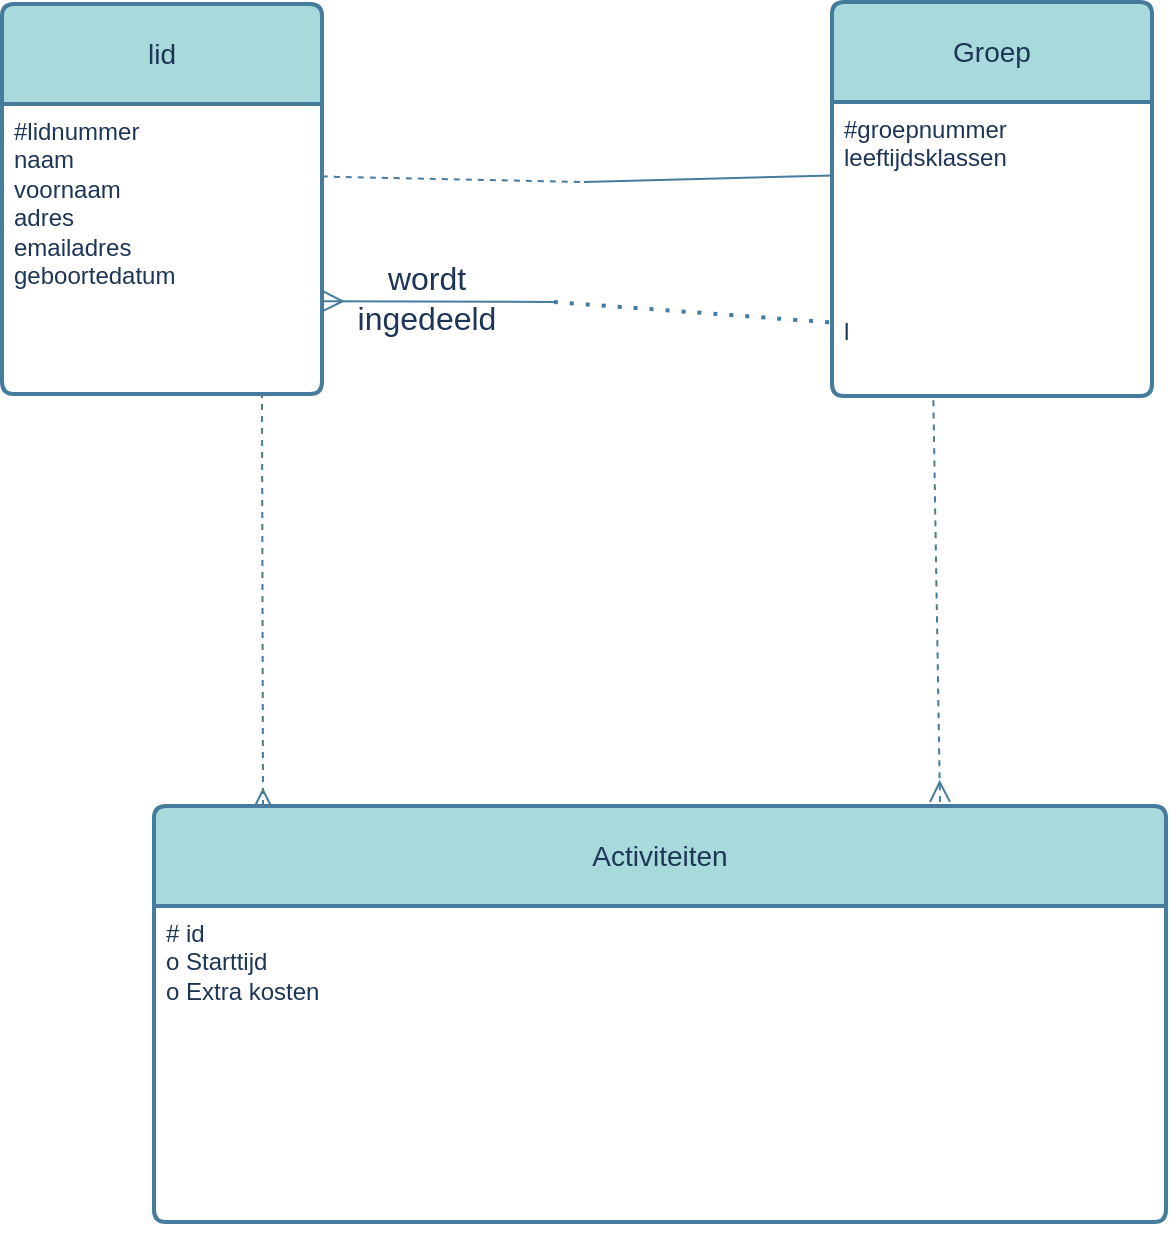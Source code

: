 <mxfile version="24.7.17">
  <diagram name="Pagina-1" id="tKlv_aYvavMVhTi5Xjcr">
    <mxGraphModel dx="2459" dy="1180" grid="0" gridSize="10" guides="1" tooltips="1" connect="1" arrows="1" fold="1" page="0" pageScale="1" pageWidth="827" pageHeight="1169" math="0" shadow="0">
      <root>
        <mxCell id="0" />
        <mxCell id="1" parent="0" />
        <mxCell id="L-B4f1CYVOCGV4HDnYcK-4" value="lid" style="swimlane;childLayout=stackLayout;horizontal=1;startSize=50;horizontalStack=0;rounded=1;fontSize=14;fontStyle=0;strokeWidth=2;resizeParent=0;resizeLast=1;shadow=0;dashed=0;align=center;arcSize=4;whiteSpace=wrap;html=1;labelBackgroundColor=none;fillColor=#A8DADC;strokeColor=#457B9D;fontColor=#1D3557;" vertex="1" parent="1">
          <mxGeometry x="-864" y="-136" width="160" height="195" as="geometry" />
        </mxCell>
        <mxCell id="L-B4f1CYVOCGV4HDnYcK-5" value="#lidnummer&lt;div&gt;naam&lt;/div&gt;&lt;div&gt;voornaam&lt;/div&gt;&lt;div&gt;adres&lt;/div&gt;&lt;div&gt;emailadres&lt;/div&gt;&lt;div&gt;geboortedatum&lt;br&gt;&lt;br&gt;&lt;/div&gt;" style="align=left;strokeColor=none;fillColor=none;spacingLeft=4;fontSize=12;verticalAlign=top;resizable=0;rotatable=0;part=1;html=1;labelBackgroundColor=none;fontColor=#1D3557;" vertex="1" parent="L-B4f1CYVOCGV4HDnYcK-4">
          <mxGeometry y="50" width="160" height="145" as="geometry" />
        </mxCell>
        <mxCell id="L-B4f1CYVOCGV4HDnYcK-7" value="Groep" style="swimlane;childLayout=stackLayout;horizontal=1;startSize=50;horizontalStack=0;rounded=1;fontSize=14;fontStyle=0;strokeWidth=2;resizeParent=0;resizeLast=1;shadow=0;dashed=0;align=center;arcSize=4;whiteSpace=wrap;html=1;labelBackgroundColor=none;fillColor=#A8DADC;strokeColor=#457B9D;fontColor=#1D3557;" vertex="1" parent="1">
          <mxGeometry x="-449" y="-137" width="160" height="197" as="geometry" />
        </mxCell>
        <mxCell id="L-B4f1CYVOCGV4HDnYcK-8" value="&lt;div&gt;#groepnummer&lt;/div&gt;leeftijdsklassen&lt;div&gt;&lt;br&gt;&lt;/div&gt;&lt;div&gt;&lt;br&gt;&lt;/div&gt;&lt;div&gt;&lt;br&gt;&lt;/div&gt;&lt;div&gt;&lt;br&gt;&lt;/div&gt;&lt;div&gt;&lt;br&gt;&lt;/div&gt;&lt;div&gt;l&lt;/div&gt;" style="align=left;strokeColor=none;fillColor=none;spacingLeft=4;fontSize=12;verticalAlign=top;resizable=0;rotatable=0;part=1;html=1;labelBackgroundColor=none;fontColor=#1D3557;" vertex="1" parent="L-B4f1CYVOCGV4HDnYcK-7">
          <mxGeometry y="50" width="160" height="147" as="geometry" />
        </mxCell>
        <mxCell id="L-B4f1CYVOCGV4HDnYcK-14" value="Activiteiten" style="swimlane;childLayout=stackLayout;horizontal=1;startSize=50;horizontalStack=0;rounded=1;fontSize=14;fontStyle=0;strokeWidth=2;resizeParent=0;resizeLast=1;shadow=0;dashed=0;align=center;arcSize=4;whiteSpace=wrap;html=1;labelBackgroundColor=none;fillColor=#A8DADC;strokeColor=#457B9D;fontColor=#1D3557;" vertex="1" parent="1">
          <mxGeometry x="-788" y="265" width="506" height="208" as="geometry" />
        </mxCell>
        <mxCell id="L-B4f1CYVOCGV4HDnYcK-15" value="# id&lt;div&gt;o Starttijd&lt;/div&gt;&lt;div&gt;o Extra kosten&lt;/div&gt;" style="align=left;strokeColor=none;fillColor=none;spacingLeft=4;fontSize=12;verticalAlign=top;resizable=0;rotatable=0;part=1;html=1;labelBackgroundColor=none;fontColor=#1D3557;" vertex="1" parent="L-B4f1CYVOCGV4HDnYcK-14">
          <mxGeometry y="50" width="506" height="148" as="geometry" />
        </mxCell>
        <mxCell id="L-B4f1CYVOCGV4HDnYcK-17" value="&lt;div&gt;&lt;br&gt;&lt;/div&gt;" style="align=left;strokeColor=none;fillColor=none;spacingLeft=4;fontSize=12;verticalAlign=top;resizable=0;rotatable=0;part=1;html=1;labelBackgroundColor=none;fontColor=#1D3557;" vertex="1" parent="L-B4f1CYVOCGV4HDnYcK-14">
          <mxGeometry y="198" width="506" height="10" as="geometry" />
        </mxCell>
        <mxCell id="L-B4f1CYVOCGV4HDnYcK-36" value="" style="endArrow=ERmany;html=1;rounded=0;fontSize=12;startSize=8;endSize=8;curved=1;entryX=1.002;entryY=0.68;entryDx=0;entryDy=0;entryPerimeter=0;endFill=0;labelBackgroundColor=none;strokeColor=#457B9D;fontColor=default;" edge="1" parent="1" target="L-B4f1CYVOCGV4HDnYcK-5">
          <mxGeometry width="50" height="50" relative="1" as="geometry">
            <mxPoint x="-587" y="13" as="sourcePoint" />
            <mxPoint x="-260" y="78" as="targetPoint" />
          </mxGeometry>
        </mxCell>
        <mxCell id="L-B4f1CYVOCGV4HDnYcK-37" value="" style="endArrow=none;dashed=1;html=1;dashPattern=1 3;strokeWidth=2;rounded=0;fontSize=12;startSize=8;endSize=8;curved=1;entryX=0;entryY=0.75;entryDx=0;entryDy=0;labelBackgroundColor=none;strokeColor=#457B9D;fontColor=default;" edge="1" parent="1" target="L-B4f1CYVOCGV4HDnYcK-8">
          <mxGeometry width="50" height="50" relative="1" as="geometry">
            <mxPoint x="-588" y="13" as="sourcePoint" />
            <mxPoint x="-472" y="15" as="targetPoint" />
          </mxGeometry>
        </mxCell>
        <mxCell id="L-B4f1CYVOCGV4HDnYcK-39" value="wordt ingedeeld" style="text;html=1;align=center;verticalAlign=middle;whiteSpace=wrap;rounded=0;fontSize=16;labelBackgroundColor=none;fontColor=#1D3557;" vertex="1" parent="1">
          <mxGeometry x="-702" y="-4" width="101" height="30" as="geometry" />
        </mxCell>
        <mxCell id="L-B4f1CYVOCGV4HDnYcK-40" value="" style="endArrow=none;html=1;rounded=0;fontSize=12;startSize=8;endSize=8;curved=1;exitX=0;exitY=0.25;exitDx=0;exitDy=0;labelBackgroundColor=none;strokeColor=#457B9D;fontColor=default;" edge="1" parent="1" source="L-B4f1CYVOCGV4HDnYcK-8">
          <mxGeometry width="50" height="50" relative="1" as="geometry">
            <mxPoint x="-310" y="128" as="sourcePoint" />
            <mxPoint x="-573" y="-47" as="targetPoint" />
          </mxGeometry>
        </mxCell>
        <mxCell id="L-B4f1CYVOCGV4HDnYcK-41" value="" style="endArrow=none;dashed=1;html=1;rounded=0;fontSize=12;startSize=8;endSize=8;curved=1;exitX=1;exitY=0.25;exitDx=0;exitDy=0;labelBackgroundColor=none;strokeColor=#457B9D;fontColor=default;" edge="1" parent="1" source="L-B4f1CYVOCGV4HDnYcK-5">
          <mxGeometry width="50" height="50" relative="1" as="geometry">
            <mxPoint x="-310" y="128" as="sourcePoint" />
            <mxPoint x="-574" y="-47" as="targetPoint" />
          </mxGeometry>
        </mxCell>
        <mxCell id="L-B4f1CYVOCGV4HDnYcK-45" value="" style="endArrow=none;dashed=1;html=1;rounded=0;fontSize=12;startSize=8;endSize=8;curved=1;entryX=0.75;entryY=1;entryDx=0;entryDy=0;startArrow=ERmany;startFill=0;labelBackgroundColor=none;strokeColor=#457B9D;fontColor=default;" edge="1" parent="1">
          <mxGeometry width="50" height="50" relative="1" as="geometry">
            <mxPoint x="-395" y="263" as="sourcePoint" />
            <mxPoint x="-398.36" y="59" as="targetPoint" />
          </mxGeometry>
        </mxCell>
        <mxCell id="L-B4f1CYVOCGV4HDnYcK-46" value="" style="endArrow=none;dashed=1;html=1;rounded=0;fontSize=12;curved=0;entryX=0.25;entryY=1;entryDx=0;entryDy=0;startArrow=ERmany;startFill=0;exitX=0.75;exitY=0;exitDx=0;exitDy=0;labelBackgroundColor=none;strokeColor=#457B9D;fontColor=default;" edge="1" parent="1">
          <mxGeometry width="50" height="50" relative="1" as="geometry">
            <mxPoint x="-733.5" y="265" as="sourcePoint" />
            <mxPoint x="-734" y="60" as="targetPoint" />
          </mxGeometry>
        </mxCell>
        <mxCell id="L-B4f1CYVOCGV4HDnYcK-47" style="edgeStyle=none;curved=1;rounded=0;orthogonalLoop=1;jettySize=auto;html=1;exitX=0.75;exitY=0;exitDx=0;exitDy=0;fontSize=12;startSize=8;endSize=8;labelBackgroundColor=none;strokeColor=#457B9D;fontColor=default;" edge="1" parent="1" source="L-B4f1CYVOCGV4HDnYcK-14" target="L-B4f1CYVOCGV4HDnYcK-14">
          <mxGeometry relative="1" as="geometry" />
        </mxCell>
      </root>
    </mxGraphModel>
  </diagram>
</mxfile>
